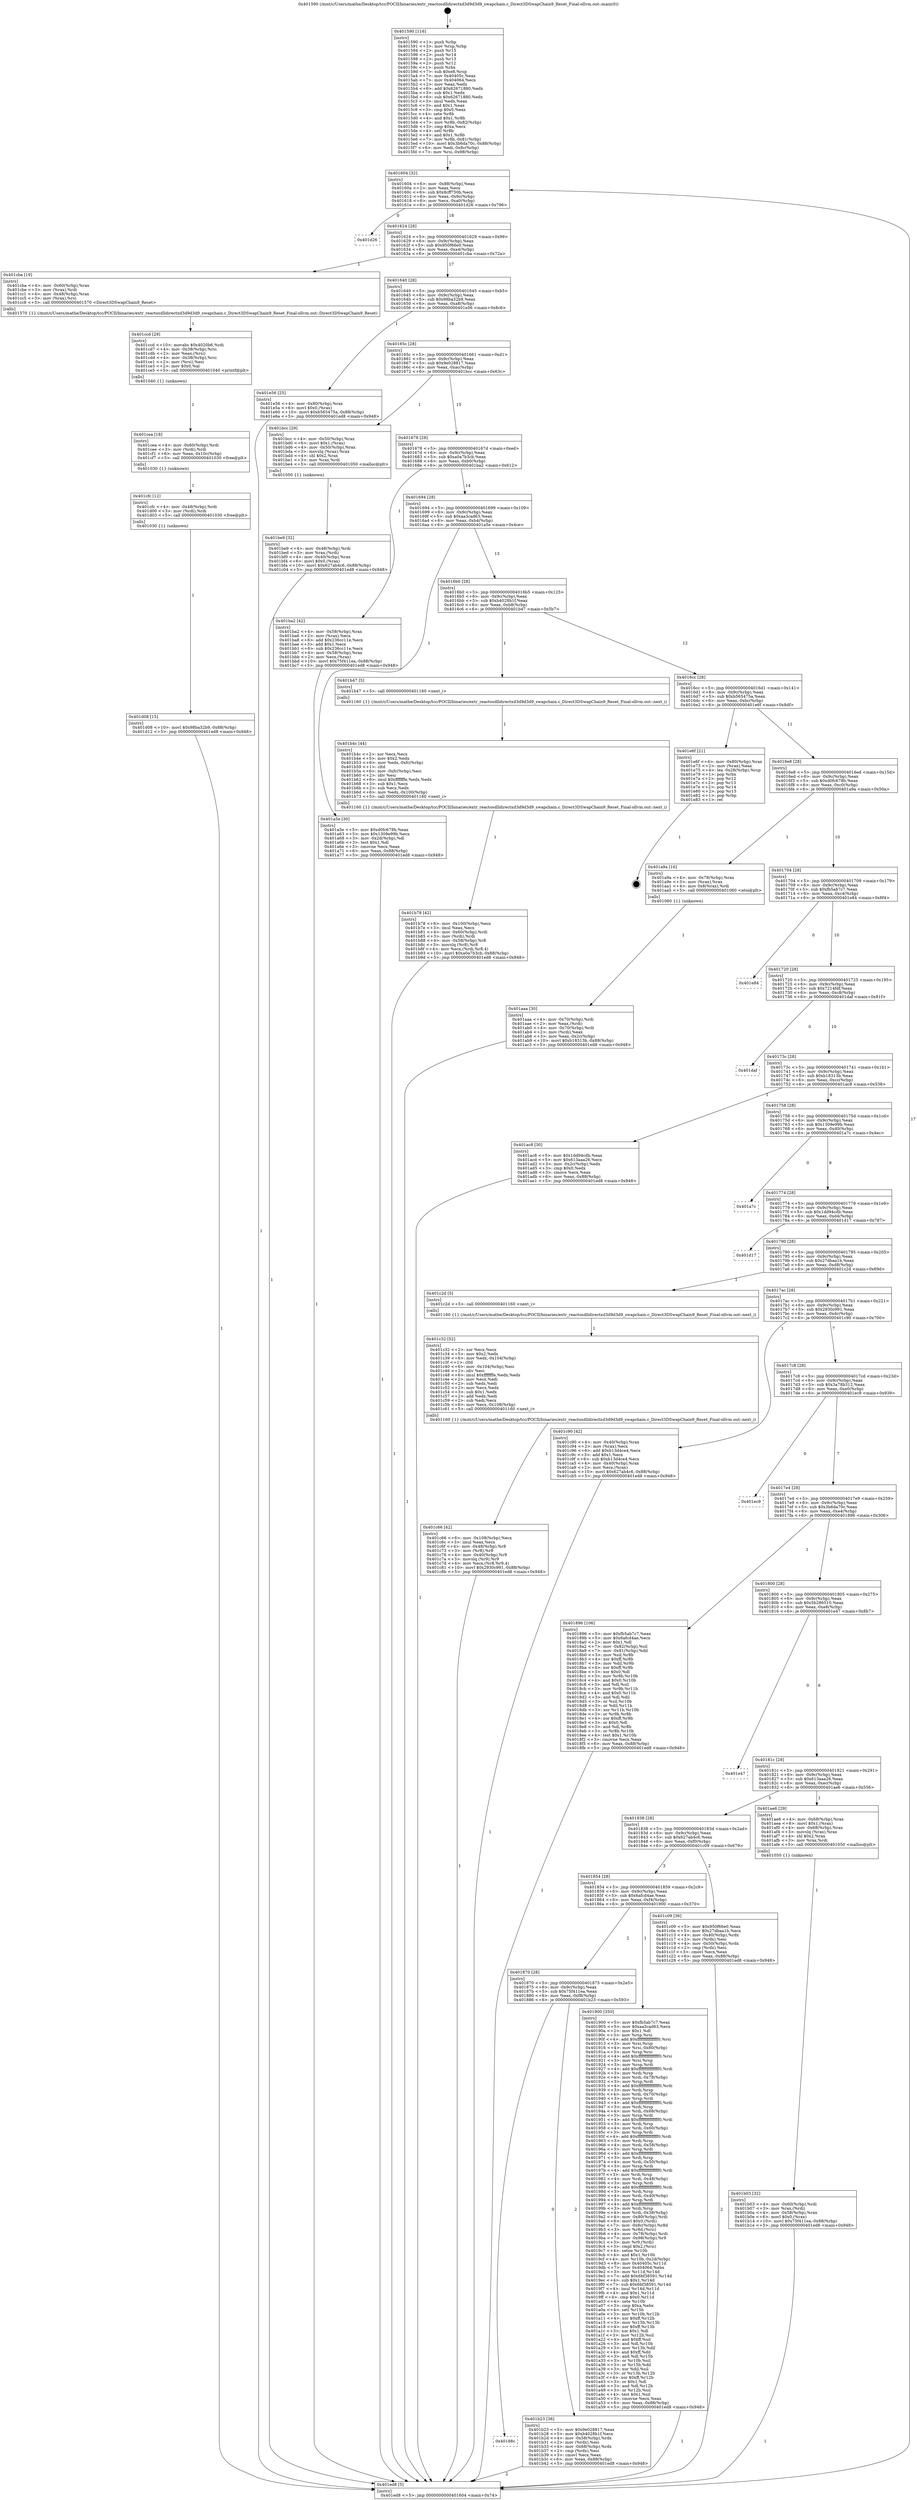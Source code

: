 digraph "0x401590" {
  label = "0x401590 (/mnt/c/Users/mathe/Desktop/tcc/POCII/binaries/extr_reactosdlldirectxd3d9d3d9_swapchain.c_Direct3DSwapChain9_Reset_Final-ollvm.out::main(0))"
  labelloc = "t"
  node[shape=record]

  Entry [label="",width=0.3,height=0.3,shape=circle,fillcolor=black,style=filled]
  "0x401604" [label="{
     0x401604 [32]\l
     | [instrs]\l
     &nbsp;&nbsp;0x401604 \<+6\>: mov -0x88(%rbp),%eax\l
     &nbsp;&nbsp;0x40160a \<+2\>: mov %eax,%ecx\l
     &nbsp;&nbsp;0x40160c \<+6\>: sub $0x8cff750b,%ecx\l
     &nbsp;&nbsp;0x401612 \<+6\>: mov %eax,-0x9c(%rbp)\l
     &nbsp;&nbsp;0x401618 \<+6\>: mov %ecx,-0xa0(%rbp)\l
     &nbsp;&nbsp;0x40161e \<+6\>: je 0000000000401d26 \<main+0x796\>\l
  }"]
  "0x401d26" [label="{
     0x401d26\l
  }", style=dashed]
  "0x401624" [label="{
     0x401624 [28]\l
     | [instrs]\l
     &nbsp;&nbsp;0x401624 \<+5\>: jmp 0000000000401629 \<main+0x99\>\l
     &nbsp;&nbsp;0x401629 \<+6\>: mov -0x9c(%rbp),%eax\l
     &nbsp;&nbsp;0x40162f \<+5\>: sub $0x950f66e0,%eax\l
     &nbsp;&nbsp;0x401634 \<+6\>: mov %eax,-0xa4(%rbp)\l
     &nbsp;&nbsp;0x40163a \<+6\>: je 0000000000401cba \<main+0x72a\>\l
  }"]
  Exit [label="",width=0.3,height=0.3,shape=circle,fillcolor=black,style=filled,peripheries=2]
  "0x401cba" [label="{
     0x401cba [19]\l
     | [instrs]\l
     &nbsp;&nbsp;0x401cba \<+4\>: mov -0x60(%rbp),%rax\l
     &nbsp;&nbsp;0x401cbe \<+3\>: mov (%rax),%rdi\l
     &nbsp;&nbsp;0x401cc1 \<+4\>: mov -0x48(%rbp),%rax\l
     &nbsp;&nbsp;0x401cc5 \<+3\>: mov (%rax),%rsi\l
     &nbsp;&nbsp;0x401cc8 \<+5\>: call 0000000000401570 \<Direct3DSwapChain9_Reset\>\l
     | [calls]\l
     &nbsp;&nbsp;0x401570 \{1\} (/mnt/c/Users/mathe/Desktop/tcc/POCII/binaries/extr_reactosdlldirectxd3d9d3d9_swapchain.c_Direct3DSwapChain9_Reset_Final-ollvm.out::Direct3DSwapChain9_Reset)\l
  }"]
  "0x401640" [label="{
     0x401640 [28]\l
     | [instrs]\l
     &nbsp;&nbsp;0x401640 \<+5\>: jmp 0000000000401645 \<main+0xb5\>\l
     &nbsp;&nbsp;0x401645 \<+6\>: mov -0x9c(%rbp),%eax\l
     &nbsp;&nbsp;0x40164b \<+5\>: sub $0x98ba32b9,%eax\l
     &nbsp;&nbsp;0x401650 \<+6\>: mov %eax,-0xa8(%rbp)\l
     &nbsp;&nbsp;0x401656 \<+6\>: je 0000000000401e56 \<main+0x8c6\>\l
  }"]
  "0x401d08" [label="{
     0x401d08 [15]\l
     | [instrs]\l
     &nbsp;&nbsp;0x401d08 \<+10\>: movl $0x98ba32b9,-0x88(%rbp)\l
     &nbsp;&nbsp;0x401d12 \<+5\>: jmp 0000000000401ed8 \<main+0x948\>\l
  }"]
  "0x401e56" [label="{
     0x401e56 [25]\l
     | [instrs]\l
     &nbsp;&nbsp;0x401e56 \<+4\>: mov -0x80(%rbp),%rax\l
     &nbsp;&nbsp;0x401e5a \<+6\>: movl $0x0,(%rax)\l
     &nbsp;&nbsp;0x401e60 \<+10\>: movl $0xb565475a,-0x88(%rbp)\l
     &nbsp;&nbsp;0x401e6a \<+5\>: jmp 0000000000401ed8 \<main+0x948\>\l
  }"]
  "0x40165c" [label="{
     0x40165c [28]\l
     | [instrs]\l
     &nbsp;&nbsp;0x40165c \<+5\>: jmp 0000000000401661 \<main+0xd1\>\l
     &nbsp;&nbsp;0x401661 \<+6\>: mov -0x9c(%rbp),%eax\l
     &nbsp;&nbsp;0x401667 \<+5\>: sub $0x9e028817,%eax\l
     &nbsp;&nbsp;0x40166c \<+6\>: mov %eax,-0xac(%rbp)\l
     &nbsp;&nbsp;0x401672 \<+6\>: je 0000000000401bcc \<main+0x63c\>\l
  }"]
  "0x401cfc" [label="{
     0x401cfc [12]\l
     | [instrs]\l
     &nbsp;&nbsp;0x401cfc \<+4\>: mov -0x48(%rbp),%rdi\l
     &nbsp;&nbsp;0x401d00 \<+3\>: mov (%rdi),%rdi\l
     &nbsp;&nbsp;0x401d03 \<+5\>: call 0000000000401030 \<free@plt\>\l
     | [calls]\l
     &nbsp;&nbsp;0x401030 \{1\} (unknown)\l
  }"]
  "0x401bcc" [label="{
     0x401bcc [29]\l
     | [instrs]\l
     &nbsp;&nbsp;0x401bcc \<+4\>: mov -0x50(%rbp),%rax\l
     &nbsp;&nbsp;0x401bd0 \<+6\>: movl $0x1,(%rax)\l
     &nbsp;&nbsp;0x401bd6 \<+4\>: mov -0x50(%rbp),%rax\l
     &nbsp;&nbsp;0x401bda \<+3\>: movslq (%rax),%rax\l
     &nbsp;&nbsp;0x401bdd \<+4\>: shl $0x2,%rax\l
     &nbsp;&nbsp;0x401be1 \<+3\>: mov %rax,%rdi\l
     &nbsp;&nbsp;0x401be4 \<+5\>: call 0000000000401050 \<malloc@plt\>\l
     | [calls]\l
     &nbsp;&nbsp;0x401050 \{1\} (unknown)\l
  }"]
  "0x401678" [label="{
     0x401678 [28]\l
     | [instrs]\l
     &nbsp;&nbsp;0x401678 \<+5\>: jmp 000000000040167d \<main+0xed\>\l
     &nbsp;&nbsp;0x40167d \<+6\>: mov -0x9c(%rbp),%eax\l
     &nbsp;&nbsp;0x401683 \<+5\>: sub $0xa0a7b3cb,%eax\l
     &nbsp;&nbsp;0x401688 \<+6\>: mov %eax,-0xb0(%rbp)\l
     &nbsp;&nbsp;0x40168e \<+6\>: je 0000000000401ba2 \<main+0x612\>\l
  }"]
  "0x401cea" [label="{
     0x401cea [18]\l
     | [instrs]\l
     &nbsp;&nbsp;0x401cea \<+4\>: mov -0x60(%rbp),%rdi\l
     &nbsp;&nbsp;0x401cee \<+3\>: mov (%rdi),%rdi\l
     &nbsp;&nbsp;0x401cf1 \<+6\>: mov %eax,-0x10c(%rbp)\l
     &nbsp;&nbsp;0x401cf7 \<+5\>: call 0000000000401030 \<free@plt\>\l
     | [calls]\l
     &nbsp;&nbsp;0x401030 \{1\} (unknown)\l
  }"]
  "0x401ba2" [label="{
     0x401ba2 [42]\l
     | [instrs]\l
     &nbsp;&nbsp;0x401ba2 \<+4\>: mov -0x58(%rbp),%rax\l
     &nbsp;&nbsp;0x401ba6 \<+2\>: mov (%rax),%ecx\l
     &nbsp;&nbsp;0x401ba8 \<+6\>: add $0x236cc11e,%ecx\l
     &nbsp;&nbsp;0x401bae \<+3\>: add $0x1,%ecx\l
     &nbsp;&nbsp;0x401bb1 \<+6\>: sub $0x236cc11e,%ecx\l
     &nbsp;&nbsp;0x401bb7 \<+4\>: mov -0x58(%rbp),%rax\l
     &nbsp;&nbsp;0x401bbb \<+2\>: mov %ecx,(%rax)\l
     &nbsp;&nbsp;0x401bbd \<+10\>: movl $0x75f411ea,-0x88(%rbp)\l
     &nbsp;&nbsp;0x401bc7 \<+5\>: jmp 0000000000401ed8 \<main+0x948\>\l
  }"]
  "0x401694" [label="{
     0x401694 [28]\l
     | [instrs]\l
     &nbsp;&nbsp;0x401694 \<+5\>: jmp 0000000000401699 \<main+0x109\>\l
     &nbsp;&nbsp;0x401699 \<+6\>: mov -0x9c(%rbp),%eax\l
     &nbsp;&nbsp;0x40169f \<+5\>: sub $0xaa3cad63,%eax\l
     &nbsp;&nbsp;0x4016a4 \<+6\>: mov %eax,-0xb4(%rbp)\l
     &nbsp;&nbsp;0x4016aa \<+6\>: je 0000000000401a5e \<main+0x4ce\>\l
  }"]
  "0x401ccd" [label="{
     0x401ccd [29]\l
     | [instrs]\l
     &nbsp;&nbsp;0x401ccd \<+10\>: movabs $0x4020b6,%rdi\l
     &nbsp;&nbsp;0x401cd7 \<+4\>: mov -0x38(%rbp),%rsi\l
     &nbsp;&nbsp;0x401cdb \<+2\>: mov %eax,(%rsi)\l
     &nbsp;&nbsp;0x401cdd \<+4\>: mov -0x38(%rbp),%rsi\l
     &nbsp;&nbsp;0x401ce1 \<+2\>: mov (%rsi),%esi\l
     &nbsp;&nbsp;0x401ce3 \<+2\>: mov $0x0,%al\l
     &nbsp;&nbsp;0x401ce5 \<+5\>: call 0000000000401040 \<printf@plt\>\l
     | [calls]\l
     &nbsp;&nbsp;0x401040 \{1\} (unknown)\l
  }"]
  "0x401a5e" [label="{
     0x401a5e [30]\l
     | [instrs]\l
     &nbsp;&nbsp;0x401a5e \<+5\>: mov $0xd0fc678b,%eax\l
     &nbsp;&nbsp;0x401a63 \<+5\>: mov $0x1309e99b,%ecx\l
     &nbsp;&nbsp;0x401a68 \<+3\>: mov -0x2d(%rbp),%dl\l
     &nbsp;&nbsp;0x401a6b \<+3\>: test $0x1,%dl\l
     &nbsp;&nbsp;0x401a6e \<+3\>: cmovne %ecx,%eax\l
     &nbsp;&nbsp;0x401a71 \<+6\>: mov %eax,-0x88(%rbp)\l
     &nbsp;&nbsp;0x401a77 \<+5\>: jmp 0000000000401ed8 \<main+0x948\>\l
  }"]
  "0x4016b0" [label="{
     0x4016b0 [28]\l
     | [instrs]\l
     &nbsp;&nbsp;0x4016b0 \<+5\>: jmp 00000000004016b5 \<main+0x125\>\l
     &nbsp;&nbsp;0x4016b5 \<+6\>: mov -0x9c(%rbp),%eax\l
     &nbsp;&nbsp;0x4016bb \<+5\>: sub $0xb4028b1f,%eax\l
     &nbsp;&nbsp;0x4016c0 \<+6\>: mov %eax,-0xb8(%rbp)\l
     &nbsp;&nbsp;0x4016c6 \<+6\>: je 0000000000401b47 \<main+0x5b7\>\l
  }"]
  "0x401c66" [label="{
     0x401c66 [42]\l
     | [instrs]\l
     &nbsp;&nbsp;0x401c66 \<+6\>: mov -0x108(%rbp),%ecx\l
     &nbsp;&nbsp;0x401c6c \<+3\>: imul %eax,%ecx\l
     &nbsp;&nbsp;0x401c6f \<+4\>: mov -0x48(%rbp),%r8\l
     &nbsp;&nbsp;0x401c73 \<+3\>: mov (%r8),%r8\l
     &nbsp;&nbsp;0x401c76 \<+4\>: mov -0x40(%rbp),%r9\l
     &nbsp;&nbsp;0x401c7a \<+3\>: movslq (%r9),%r9\l
     &nbsp;&nbsp;0x401c7d \<+4\>: mov %ecx,(%r8,%r9,4)\l
     &nbsp;&nbsp;0x401c81 \<+10\>: movl $0x2930c991,-0x88(%rbp)\l
     &nbsp;&nbsp;0x401c8b \<+5\>: jmp 0000000000401ed8 \<main+0x948\>\l
  }"]
  "0x401b47" [label="{
     0x401b47 [5]\l
     | [instrs]\l
     &nbsp;&nbsp;0x401b47 \<+5\>: call 0000000000401160 \<next_i\>\l
     | [calls]\l
     &nbsp;&nbsp;0x401160 \{1\} (/mnt/c/Users/mathe/Desktop/tcc/POCII/binaries/extr_reactosdlldirectxd3d9d3d9_swapchain.c_Direct3DSwapChain9_Reset_Final-ollvm.out::next_i)\l
  }"]
  "0x4016cc" [label="{
     0x4016cc [28]\l
     | [instrs]\l
     &nbsp;&nbsp;0x4016cc \<+5\>: jmp 00000000004016d1 \<main+0x141\>\l
     &nbsp;&nbsp;0x4016d1 \<+6\>: mov -0x9c(%rbp),%eax\l
     &nbsp;&nbsp;0x4016d7 \<+5\>: sub $0xb565475a,%eax\l
     &nbsp;&nbsp;0x4016dc \<+6\>: mov %eax,-0xbc(%rbp)\l
     &nbsp;&nbsp;0x4016e2 \<+6\>: je 0000000000401e6f \<main+0x8df\>\l
  }"]
  "0x401c32" [label="{
     0x401c32 [52]\l
     | [instrs]\l
     &nbsp;&nbsp;0x401c32 \<+2\>: xor %ecx,%ecx\l
     &nbsp;&nbsp;0x401c34 \<+5\>: mov $0x2,%edx\l
     &nbsp;&nbsp;0x401c39 \<+6\>: mov %edx,-0x104(%rbp)\l
     &nbsp;&nbsp;0x401c3f \<+1\>: cltd\l
     &nbsp;&nbsp;0x401c40 \<+6\>: mov -0x104(%rbp),%esi\l
     &nbsp;&nbsp;0x401c46 \<+2\>: idiv %esi\l
     &nbsp;&nbsp;0x401c48 \<+6\>: imul $0xfffffffe,%edx,%edx\l
     &nbsp;&nbsp;0x401c4e \<+2\>: mov %ecx,%edi\l
     &nbsp;&nbsp;0x401c50 \<+2\>: sub %edx,%edi\l
     &nbsp;&nbsp;0x401c52 \<+2\>: mov %ecx,%edx\l
     &nbsp;&nbsp;0x401c54 \<+3\>: sub $0x1,%edx\l
     &nbsp;&nbsp;0x401c57 \<+2\>: add %edx,%edi\l
     &nbsp;&nbsp;0x401c59 \<+2\>: sub %edi,%ecx\l
     &nbsp;&nbsp;0x401c5b \<+6\>: mov %ecx,-0x108(%rbp)\l
     &nbsp;&nbsp;0x401c61 \<+5\>: call 0000000000401160 \<next_i\>\l
     | [calls]\l
     &nbsp;&nbsp;0x401160 \{1\} (/mnt/c/Users/mathe/Desktop/tcc/POCII/binaries/extr_reactosdlldirectxd3d9d3d9_swapchain.c_Direct3DSwapChain9_Reset_Final-ollvm.out::next_i)\l
  }"]
  "0x401e6f" [label="{
     0x401e6f [21]\l
     | [instrs]\l
     &nbsp;&nbsp;0x401e6f \<+4\>: mov -0x80(%rbp),%rax\l
     &nbsp;&nbsp;0x401e73 \<+2\>: mov (%rax),%eax\l
     &nbsp;&nbsp;0x401e75 \<+4\>: lea -0x28(%rbp),%rsp\l
     &nbsp;&nbsp;0x401e79 \<+1\>: pop %rbx\l
     &nbsp;&nbsp;0x401e7a \<+2\>: pop %r12\l
     &nbsp;&nbsp;0x401e7c \<+2\>: pop %r13\l
     &nbsp;&nbsp;0x401e7e \<+2\>: pop %r14\l
     &nbsp;&nbsp;0x401e80 \<+2\>: pop %r15\l
     &nbsp;&nbsp;0x401e82 \<+1\>: pop %rbp\l
     &nbsp;&nbsp;0x401e83 \<+1\>: ret\l
  }"]
  "0x4016e8" [label="{
     0x4016e8 [28]\l
     | [instrs]\l
     &nbsp;&nbsp;0x4016e8 \<+5\>: jmp 00000000004016ed \<main+0x15d\>\l
     &nbsp;&nbsp;0x4016ed \<+6\>: mov -0x9c(%rbp),%eax\l
     &nbsp;&nbsp;0x4016f3 \<+5\>: sub $0xd0fc678b,%eax\l
     &nbsp;&nbsp;0x4016f8 \<+6\>: mov %eax,-0xc0(%rbp)\l
     &nbsp;&nbsp;0x4016fe \<+6\>: je 0000000000401a9a \<main+0x50a\>\l
  }"]
  "0x401be9" [label="{
     0x401be9 [32]\l
     | [instrs]\l
     &nbsp;&nbsp;0x401be9 \<+4\>: mov -0x48(%rbp),%rdi\l
     &nbsp;&nbsp;0x401bed \<+3\>: mov %rax,(%rdi)\l
     &nbsp;&nbsp;0x401bf0 \<+4\>: mov -0x40(%rbp),%rax\l
     &nbsp;&nbsp;0x401bf4 \<+6\>: movl $0x0,(%rax)\l
     &nbsp;&nbsp;0x401bfa \<+10\>: movl $0x627ab4c6,-0x88(%rbp)\l
     &nbsp;&nbsp;0x401c04 \<+5\>: jmp 0000000000401ed8 \<main+0x948\>\l
  }"]
  "0x401a9a" [label="{
     0x401a9a [16]\l
     | [instrs]\l
     &nbsp;&nbsp;0x401a9a \<+4\>: mov -0x78(%rbp),%rax\l
     &nbsp;&nbsp;0x401a9e \<+3\>: mov (%rax),%rax\l
     &nbsp;&nbsp;0x401aa1 \<+4\>: mov 0x8(%rax),%rdi\l
     &nbsp;&nbsp;0x401aa5 \<+5\>: call 0000000000401060 \<atoi@plt\>\l
     | [calls]\l
     &nbsp;&nbsp;0x401060 \{1\} (unknown)\l
  }"]
  "0x401704" [label="{
     0x401704 [28]\l
     | [instrs]\l
     &nbsp;&nbsp;0x401704 \<+5\>: jmp 0000000000401709 \<main+0x179\>\l
     &nbsp;&nbsp;0x401709 \<+6\>: mov -0x9c(%rbp),%eax\l
     &nbsp;&nbsp;0x40170f \<+5\>: sub $0xfb5ab7c7,%eax\l
     &nbsp;&nbsp;0x401714 \<+6\>: mov %eax,-0xc4(%rbp)\l
     &nbsp;&nbsp;0x40171a \<+6\>: je 0000000000401e84 \<main+0x8f4\>\l
  }"]
  "0x401b78" [label="{
     0x401b78 [42]\l
     | [instrs]\l
     &nbsp;&nbsp;0x401b78 \<+6\>: mov -0x100(%rbp),%ecx\l
     &nbsp;&nbsp;0x401b7e \<+3\>: imul %eax,%ecx\l
     &nbsp;&nbsp;0x401b81 \<+4\>: mov -0x60(%rbp),%rdi\l
     &nbsp;&nbsp;0x401b85 \<+3\>: mov (%rdi),%rdi\l
     &nbsp;&nbsp;0x401b88 \<+4\>: mov -0x58(%rbp),%r8\l
     &nbsp;&nbsp;0x401b8c \<+3\>: movslq (%r8),%r8\l
     &nbsp;&nbsp;0x401b8f \<+4\>: mov %ecx,(%rdi,%r8,4)\l
     &nbsp;&nbsp;0x401b93 \<+10\>: movl $0xa0a7b3cb,-0x88(%rbp)\l
     &nbsp;&nbsp;0x401b9d \<+5\>: jmp 0000000000401ed8 \<main+0x948\>\l
  }"]
  "0x401e84" [label="{
     0x401e84\l
  }", style=dashed]
  "0x401720" [label="{
     0x401720 [28]\l
     | [instrs]\l
     &nbsp;&nbsp;0x401720 \<+5\>: jmp 0000000000401725 \<main+0x195\>\l
     &nbsp;&nbsp;0x401725 \<+6\>: mov -0x9c(%rbp),%eax\l
     &nbsp;&nbsp;0x40172b \<+5\>: sub $0x7214fdf,%eax\l
     &nbsp;&nbsp;0x401730 \<+6\>: mov %eax,-0xc8(%rbp)\l
     &nbsp;&nbsp;0x401736 \<+6\>: je 0000000000401daf \<main+0x81f\>\l
  }"]
  "0x401b4c" [label="{
     0x401b4c [44]\l
     | [instrs]\l
     &nbsp;&nbsp;0x401b4c \<+2\>: xor %ecx,%ecx\l
     &nbsp;&nbsp;0x401b4e \<+5\>: mov $0x2,%edx\l
     &nbsp;&nbsp;0x401b53 \<+6\>: mov %edx,-0xfc(%rbp)\l
     &nbsp;&nbsp;0x401b59 \<+1\>: cltd\l
     &nbsp;&nbsp;0x401b5a \<+6\>: mov -0xfc(%rbp),%esi\l
     &nbsp;&nbsp;0x401b60 \<+2\>: idiv %esi\l
     &nbsp;&nbsp;0x401b62 \<+6\>: imul $0xfffffffe,%edx,%edx\l
     &nbsp;&nbsp;0x401b68 \<+3\>: sub $0x1,%ecx\l
     &nbsp;&nbsp;0x401b6b \<+2\>: sub %ecx,%edx\l
     &nbsp;&nbsp;0x401b6d \<+6\>: mov %edx,-0x100(%rbp)\l
     &nbsp;&nbsp;0x401b73 \<+5\>: call 0000000000401160 \<next_i\>\l
     | [calls]\l
     &nbsp;&nbsp;0x401160 \{1\} (/mnt/c/Users/mathe/Desktop/tcc/POCII/binaries/extr_reactosdlldirectxd3d9d3d9_swapchain.c_Direct3DSwapChain9_Reset_Final-ollvm.out::next_i)\l
  }"]
  "0x401daf" [label="{
     0x401daf\l
  }", style=dashed]
  "0x40173c" [label="{
     0x40173c [28]\l
     | [instrs]\l
     &nbsp;&nbsp;0x40173c \<+5\>: jmp 0000000000401741 \<main+0x1b1\>\l
     &nbsp;&nbsp;0x401741 \<+6\>: mov -0x9c(%rbp),%eax\l
     &nbsp;&nbsp;0x401747 \<+5\>: sub $0xb18313b,%eax\l
     &nbsp;&nbsp;0x40174c \<+6\>: mov %eax,-0xcc(%rbp)\l
     &nbsp;&nbsp;0x401752 \<+6\>: je 0000000000401ac8 \<main+0x538\>\l
  }"]
  "0x40188c" [label="{
     0x40188c\l
  }", style=dashed]
  "0x401ac8" [label="{
     0x401ac8 [30]\l
     | [instrs]\l
     &nbsp;&nbsp;0x401ac8 \<+5\>: mov $0x1dd94cdb,%eax\l
     &nbsp;&nbsp;0x401acd \<+5\>: mov $0x613aaa26,%ecx\l
     &nbsp;&nbsp;0x401ad2 \<+3\>: mov -0x2c(%rbp),%edx\l
     &nbsp;&nbsp;0x401ad5 \<+3\>: cmp $0x0,%edx\l
     &nbsp;&nbsp;0x401ad8 \<+3\>: cmove %ecx,%eax\l
     &nbsp;&nbsp;0x401adb \<+6\>: mov %eax,-0x88(%rbp)\l
     &nbsp;&nbsp;0x401ae1 \<+5\>: jmp 0000000000401ed8 \<main+0x948\>\l
  }"]
  "0x401758" [label="{
     0x401758 [28]\l
     | [instrs]\l
     &nbsp;&nbsp;0x401758 \<+5\>: jmp 000000000040175d \<main+0x1cd\>\l
     &nbsp;&nbsp;0x40175d \<+6\>: mov -0x9c(%rbp),%eax\l
     &nbsp;&nbsp;0x401763 \<+5\>: sub $0x1309e99b,%eax\l
     &nbsp;&nbsp;0x401768 \<+6\>: mov %eax,-0xd0(%rbp)\l
     &nbsp;&nbsp;0x40176e \<+6\>: je 0000000000401a7c \<main+0x4ec\>\l
  }"]
  "0x401b23" [label="{
     0x401b23 [36]\l
     | [instrs]\l
     &nbsp;&nbsp;0x401b23 \<+5\>: mov $0x9e028817,%eax\l
     &nbsp;&nbsp;0x401b28 \<+5\>: mov $0xb4028b1f,%ecx\l
     &nbsp;&nbsp;0x401b2d \<+4\>: mov -0x58(%rbp),%rdx\l
     &nbsp;&nbsp;0x401b31 \<+2\>: mov (%rdx),%esi\l
     &nbsp;&nbsp;0x401b33 \<+4\>: mov -0x68(%rbp),%rdx\l
     &nbsp;&nbsp;0x401b37 \<+2\>: cmp (%rdx),%esi\l
     &nbsp;&nbsp;0x401b39 \<+3\>: cmovl %ecx,%eax\l
     &nbsp;&nbsp;0x401b3c \<+6\>: mov %eax,-0x88(%rbp)\l
     &nbsp;&nbsp;0x401b42 \<+5\>: jmp 0000000000401ed8 \<main+0x948\>\l
  }"]
  "0x401a7c" [label="{
     0x401a7c\l
  }", style=dashed]
  "0x401774" [label="{
     0x401774 [28]\l
     | [instrs]\l
     &nbsp;&nbsp;0x401774 \<+5\>: jmp 0000000000401779 \<main+0x1e9\>\l
     &nbsp;&nbsp;0x401779 \<+6\>: mov -0x9c(%rbp),%eax\l
     &nbsp;&nbsp;0x40177f \<+5\>: sub $0x1dd94cdb,%eax\l
     &nbsp;&nbsp;0x401784 \<+6\>: mov %eax,-0xd4(%rbp)\l
     &nbsp;&nbsp;0x40178a \<+6\>: je 0000000000401d17 \<main+0x787\>\l
  }"]
  "0x401b03" [label="{
     0x401b03 [32]\l
     | [instrs]\l
     &nbsp;&nbsp;0x401b03 \<+4\>: mov -0x60(%rbp),%rdi\l
     &nbsp;&nbsp;0x401b07 \<+3\>: mov %rax,(%rdi)\l
     &nbsp;&nbsp;0x401b0a \<+4\>: mov -0x58(%rbp),%rax\l
     &nbsp;&nbsp;0x401b0e \<+6\>: movl $0x0,(%rax)\l
     &nbsp;&nbsp;0x401b14 \<+10\>: movl $0x75f411ea,-0x88(%rbp)\l
     &nbsp;&nbsp;0x401b1e \<+5\>: jmp 0000000000401ed8 \<main+0x948\>\l
  }"]
  "0x401d17" [label="{
     0x401d17\l
  }", style=dashed]
  "0x401790" [label="{
     0x401790 [28]\l
     | [instrs]\l
     &nbsp;&nbsp;0x401790 \<+5\>: jmp 0000000000401795 \<main+0x205\>\l
     &nbsp;&nbsp;0x401795 \<+6\>: mov -0x9c(%rbp),%eax\l
     &nbsp;&nbsp;0x40179b \<+5\>: sub $0x27dbaa1b,%eax\l
     &nbsp;&nbsp;0x4017a0 \<+6\>: mov %eax,-0xd8(%rbp)\l
     &nbsp;&nbsp;0x4017a6 \<+6\>: je 0000000000401c2d \<main+0x69d\>\l
  }"]
  "0x401aaa" [label="{
     0x401aaa [30]\l
     | [instrs]\l
     &nbsp;&nbsp;0x401aaa \<+4\>: mov -0x70(%rbp),%rdi\l
     &nbsp;&nbsp;0x401aae \<+2\>: mov %eax,(%rdi)\l
     &nbsp;&nbsp;0x401ab0 \<+4\>: mov -0x70(%rbp),%rdi\l
     &nbsp;&nbsp;0x401ab4 \<+2\>: mov (%rdi),%eax\l
     &nbsp;&nbsp;0x401ab6 \<+3\>: mov %eax,-0x2c(%rbp)\l
     &nbsp;&nbsp;0x401ab9 \<+10\>: movl $0xb18313b,-0x88(%rbp)\l
     &nbsp;&nbsp;0x401ac3 \<+5\>: jmp 0000000000401ed8 \<main+0x948\>\l
  }"]
  "0x401c2d" [label="{
     0x401c2d [5]\l
     | [instrs]\l
     &nbsp;&nbsp;0x401c2d \<+5\>: call 0000000000401160 \<next_i\>\l
     | [calls]\l
     &nbsp;&nbsp;0x401160 \{1\} (/mnt/c/Users/mathe/Desktop/tcc/POCII/binaries/extr_reactosdlldirectxd3d9d3d9_swapchain.c_Direct3DSwapChain9_Reset_Final-ollvm.out::next_i)\l
  }"]
  "0x4017ac" [label="{
     0x4017ac [28]\l
     | [instrs]\l
     &nbsp;&nbsp;0x4017ac \<+5\>: jmp 00000000004017b1 \<main+0x221\>\l
     &nbsp;&nbsp;0x4017b1 \<+6\>: mov -0x9c(%rbp),%eax\l
     &nbsp;&nbsp;0x4017b7 \<+5\>: sub $0x2930c991,%eax\l
     &nbsp;&nbsp;0x4017bc \<+6\>: mov %eax,-0xdc(%rbp)\l
     &nbsp;&nbsp;0x4017c2 \<+6\>: je 0000000000401c90 \<main+0x700\>\l
  }"]
  "0x401870" [label="{
     0x401870 [28]\l
     | [instrs]\l
     &nbsp;&nbsp;0x401870 \<+5\>: jmp 0000000000401875 \<main+0x2e5\>\l
     &nbsp;&nbsp;0x401875 \<+6\>: mov -0x9c(%rbp),%eax\l
     &nbsp;&nbsp;0x40187b \<+5\>: sub $0x75f411ea,%eax\l
     &nbsp;&nbsp;0x401880 \<+6\>: mov %eax,-0xf8(%rbp)\l
     &nbsp;&nbsp;0x401886 \<+6\>: je 0000000000401b23 \<main+0x593\>\l
  }"]
  "0x401c90" [label="{
     0x401c90 [42]\l
     | [instrs]\l
     &nbsp;&nbsp;0x401c90 \<+4\>: mov -0x40(%rbp),%rax\l
     &nbsp;&nbsp;0x401c94 \<+2\>: mov (%rax),%ecx\l
     &nbsp;&nbsp;0x401c96 \<+6\>: add $0xb13d4ce4,%ecx\l
     &nbsp;&nbsp;0x401c9c \<+3\>: add $0x1,%ecx\l
     &nbsp;&nbsp;0x401c9f \<+6\>: sub $0xb13d4ce4,%ecx\l
     &nbsp;&nbsp;0x401ca5 \<+4\>: mov -0x40(%rbp),%rax\l
     &nbsp;&nbsp;0x401ca9 \<+2\>: mov %ecx,(%rax)\l
     &nbsp;&nbsp;0x401cab \<+10\>: movl $0x627ab4c6,-0x88(%rbp)\l
     &nbsp;&nbsp;0x401cb5 \<+5\>: jmp 0000000000401ed8 \<main+0x948\>\l
  }"]
  "0x4017c8" [label="{
     0x4017c8 [28]\l
     | [instrs]\l
     &nbsp;&nbsp;0x4017c8 \<+5\>: jmp 00000000004017cd \<main+0x23d\>\l
     &nbsp;&nbsp;0x4017cd \<+6\>: mov -0x9c(%rbp),%eax\l
     &nbsp;&nbsp;0x4017d3 \<+5\>: sub $0x3a78b312,%eax\l
     &nbsp;&nbsp;0x4017d8 \<+6\>: mov %eax,-0xe0(%rbp)\l
     &nbsp;&nbsp;0x4017de \<+6\>: je 0000000000401ec9 \<main+0x939\>\l
  }"]
  "0x401900" [label="{
     0x401900 [350]\l
     | [instrs]\l
     &nbsp;&nbsp;0x401900 \<+5\>: mov $0xfb5ab7c7,%eax\l
     &nbsp;&nbsp;0x401905 \<+5\>: mov $0xaa3cad63,%ecx\l
     &nbsp;&nbsp;0x40190a \<+2\>: mov $0x1,%dl\l
     &nbsp;&nbsp;0x40190c \<+3\>: mov %rsp,%rsi\l
     &nbsp;&nbsp;0x40190f \<+4\>: add $0xfffffffffffffff0,%rsi\l
     &nbsp;&nbsp;0x401913 \<+3\>: mov %rsi,%rsp\l
     &nbsp;&nbsp;0x401916 \<+4\>: mov %rsi,-0x80(%rbp)\l
     &nbsp;&nbsp;0x40191a \<+3\>: mov %rsp,%rsi\l
     &nbsp;&nbsp;0x40191d \<+4\>: add $0xfffffffffffffff0,%rsi\l
     &nbsp;&nbsp;0x401921 \<+3\>: mov %rsi,%rsp\l
     &nbsp;&nbsp;0x401924 \<+3\>: mov %rsp,%rdi\l
     &nbsp;&nbsp;0x401927 \<+4\>: add $0xfffffffffffffff0,%rdi\l
     &nbsp;&nbsp;0x40192b \<+3\>: mov %rdi,%rsp\l
     &nbsp;&nbsp;0x40192e \<+4\>: mov %rdi,-0x78(%rbp)\l
     &nbsp;&nbsp;0x401932 \<+3\>: mov %rsp,%rdi\l
     &nbsp;&nbsp;0x401935 \<+4\>: add $0xfffffffffffffff0,%rdi\l
     &nbsp;&nbsp;0x401939 \<+3\>: mov %rdi,%rsp\l
     &nbsp;&nbsp;0x40193c \<+4\>: mov %rdi,-0x70(%rbp)\l
     &nbsp;&nbsp;0x401940 \<+3\>: mov %rsp,%rdi\l
     &nbsp;&nbsp;0x401943 \<+4\>: add $0xfffffffffffffff0,%rdi\l
     &nbsp;&nbsp;0x401947 \<+3\>: mov %rdi,%rsp\l
     &nbsp;&nbsp;0x40194a \<+4\>: mov %rdi,-0x68(%rbp)\l
     &nbsp;&nbsp;0x40194e \<+3\>: mov %rsp,%rdi\l
     &nbsp;&nbsp;0x401951 \<+4\>: add $0xfffffffffffffff0,%rdi\l
     &nbsp;&nbsp;0x401955 \<+3\>: mov %rdi,%rsp\l
     &nbsp;&nbsp;0x401958 \<+4\>: mov %rdi,-0x60(%rbp)\l
     &nbsp;&nbsp;0x40195c \<+3\>: mov %rsp,%rdi\l
     &nbsp;&nbsp;0x40195f \<+4\>: add $0xfffffffffffffff0,%rdi\l
     &nbsp;&nbsp;0x401963 \<+3\>: mov %rdi,%rsp\l
     &nbsp;&nbsp;0x401966 \<+4\>: mov %rdi,-0x58(%rbp)\l
     &nbsp;&nbsp;0x40196a \<+3\>: mov %rsp,%rdi\l
     &nbsp;&nbsp;0x40196d \<+4\>: add $0xfffffffffffffff0,%rdi\l
     &nbsp;&nbsp;0x401971 \<+3\>: mov %rdi,%rsp\l
     &nbsp;&nbsp;0x401974 \<+4\>: mov %rdi,-0x50(%rbp)\l
     &nbsp;&nbsp;0x401978 \<+3\>: mov %rsp,%rdi\l
     &nbsp;&nbsp;0x40197b \<+4\>: add $0xfffffffffffffff0,%rdi\l
     &nbsp;&nbsp;0x40197f \<+3\>: mov %rdi,%rsp\l
     &nbsp;&nbsp;0x401982 \<+4\>: mov %rdi,-0x48(%rbp)\l
     &nbsp;&nbsp;0x401986 \<+3\>: mov %rsp,%rdi\l
     &nbsp;&nbsp;0x401989 \<+4\>: add $0xfffffffffffffff0,%rdi\l
     &nbsp;&nbsp;0x40198d \<+3\>: mov %rdi,%rsp\l
     &nbsp;&nbsp;0x401990 \<+4\>: mov %rdi,-0x40(%rbp)\l
     &nbsp;&nbsp;0x401994 \<+3\>: mov %rsp,%rdi\l
     &nbsp;&nbsp;0x401997 \<+4\>: add $0xfffffffffffffff0,%rdi\l
     &nbsp;&nbsp;0x40199b \<+3\>: mov %rdi,%rsp\l
     &nbsp;&nbsp;0x40199e \<+4\>: mov %rdi,-0x38(%rbp)\l
     &nbsp;&nbsp;0x4019a2 \<+4\>: mov -0x80(%rbp),%rdi\l
     &nbsp;&nbsp;0x4019a6 \<+6\>: movl $0x0,(%rdi)\l
     &nbsp;&nbsp;0x4019ac \<+7\>: mov -0x8c(%rbp),%r8d\l
     &nbsp;&nbsp;0x4019b3 \<+3\>: mov %r8d,(%rsi)\l
     &nbsp;&nbsp;0x4019b6 \<+4\>: mov -0x78(%rbp),%rdi\l
     &nbsp;&nbsp;0x4019ba \<+7\>: mov -0x98(%rbp),%r9\l
     &nbsp;&nbsp;0x4019c1 \<+3\>: mov %r9,(%rdi)\l
     &nbsp;&nbsp;0x4019c4 \<+3\>: cmpl $0x2,(%rsi)\l
     &nbsp;&nbsp;0x4019c7 \<+4\>: setne %r10b\l
     &nbsp;&nbsp;0x4019cb \<+4\>: and $0x1,%r10b\l
     &nbsp;&nbsp;0x4019cf \<+4\>: mov %r10b,-0x2d(%rbp)\l
     &nbsp;&nbsp;0x4019d3 \<+8\>: mov 0x40405c,%r11d\l
     &nbsp;&nbsp;0x4019db \<+7\>: mov 0x404064,%ebx\l
     &nbsp;&nbsp;0x4019e2 \<+3\>: mov %r11d,%r14d\l
     &nbsp;&nbsp;0x4019e5 \<+7\>: add $0x6bf38591,%r14d\l
     &nbsp;&nbsp;0x4019ec \<+4\>: sub $0x1,%r14d\l
     &nbsp;&nbsp;0x4019f0 \<+7\>: sub $0x6bf38591,%r14d\l
     &nbsp;&nbsp;0x4019f7 \<+4\>: imul %r14d,%r11d\l
     &nbsp;&nbsp;0x4019fb \<+4\>: and $0x1,%r11d\l
     &nbsp;&nbsp;0x4019ff \<+4\>: cmp $0x0,%r11d\l
     &nbsp;&nbsp;0x401a03 \<+4\>: sete %r10b\l
     &nbsp;&nbsp;0x401a07 \<+3\>: cmp $0xa,%ebx\l
     &nbsp;&nbsp;0x401a0a \<+4\>: setl %r15b\l
     &nbsp;&nbsp;0x401a0e \<+3\>: mov %r10b,%r12b\l
     &nbsp;&nbsp;0x401a11 \<+4\>: xor $0xff,%r12b\l
     &nbsp;&nbsp;0x401a15 \<+3\>: mov %r15b,%r13b\l
     &nbsp;&nbsp;0x401a18 \<+4\>: xor $0xff,%r13b\l
     &nbsp;&nbsp;0x401a1c \<+3\>: xor $0x1,%dl\l
     &nbsp;&nbsp;0x401a1f \<+3\>: mov %r12b,%sil\l
     &nbsp;&nbsp;0x401a22 \<+4\>: and $0xff,%sil\l
     &nbsp;&nbsp;0x401a26 \<+3\>: and %dl,%r10b\l
     &nbsp;&nbsp;0x401a29 \<+3\>: mov %r13b,%dil\l
     &nbsp;&nbsp;0x401a2c \<+4\>: and $0xff,%dil\l
     &nbsp;&nbsp;0x401a30 \<+3\>: and %dl,%r15b\l
     &nbsp;&nbsp;0x401a33 \<+3\>: or %r10b,%sil\l
     &nbsp;&nbsp;0x401a36 \<+3\>: or %r15b,%dil\l
     &nbsp;&nbsp;0x401a39 \<+3\>: xor %dil,%sil\l
     &nbsp;&nbsp;0x401a3c \<+3\>: or %r13b,%r12b\l
     &nbsp;&nbsp;0x401a3f \<+4\>: xor $0xff,%r12b\l
     &nbsp;&nbsp;0x401a43 \<+3\>: or $0x1,%dl\l
     &nbsp;&nbsp;0x401a46 \<+3\>: and %dl,%r12b\l
     &nbsp;&nbsp;0x401a49 \<+3\>: or %r12b,%sil\l
     &nbsp;&nbsp;0x401a4c \<+4\>: test $0x1,%sil\l
     &nbsp;&nbsp;0x401a50 \<+3\>: cmovne %ecx,%eax\l
     &nbsp;&nbsp;0x401a53 \<+6\>: mov %eax,-0x88(%rbp)\l
     &nbsp;&nbsp;0x401a59 \<+5\>: jmp 0000000000401ed8 \<main+0x948\>\l
  }"]
  "0x401ec9" [label="{
     0x401ec9\l
  }", style=dashed]
  "0x4017e4" [label="{
     0x4017e4 [28]\l
     | [instrs]\l
     &nbsp;&nbsp;0x4017e4 \<+5\>: jmp 00000000004017e9 \<main+0x259\>\l
     &nbsp;&nbsp;0x4017e9 \<+6\>: mov -0x9c(%rbp),%eax\l
     &nbsp;&nbsp;0x4017ef \<+5\>: sub $0x3b6da70c,%eax\l
     &nbsp;&nbsp;0x4017f4 \<+6\>: mov %eax,-0xe4(%rbp)\l
     &nbsp;&nbsp;0x4017fa \<+6\>: je 0000000000401896 \<main+0x306\>\l
  }"]
  "0x401854" [label="{
     0x401854 [28]\l
     | [instrs]\l
     &nbsp;&nbsp;0x401854 \<+5\>: jmp 0000000000401859 \<main+0x2c9\>\l
     &nbsp;&nbsp;0x401859 \<+6\>: mov -0x9c(%rbp),%eax\l
     &nbsp;&nbsp;0x40185f \<+5\>: sub $0x6afcd4ae,%eax\l
     &nbsp;&nbsp;0x401864 \<+6\>: mov %eax,-0xf4(%rbp)\l
     &nbsp;&nbsp;0x40186a \<+6\>: je 0000000000401900 \<main+0x370\>\l
  }"]
  "0x401896" [label="{
     0x401896 [106]\l
     | [instrs]\l
     &nbsp;&nbsp;0x401896 \<+5\>: mov $0xfb5ab7c7,%eax\l
     &nbsp;&nbsp;0x40189b \<+5\>: mov $0x6afcd4ae,%ecx\l
     &nbsp;&nbsp;0x4018a0 \<+2\>: mov $0x1,%dl\l
     &nbsp;&nbsp;0x4018a2 \<+7\>: mov -0x82(%rbp),%sil\l
     &nbsp;&nbsp;0x4018a9 \<+7\>: mov -0x81(%rbp),%dil\l
     &nbsp;&nbsp;0x4018b0 \<+3\>: mov %sil,%r8b\l
     &nbsp;&nbsp;0x4018b3 \<+4\>: xor $0xff,%r8b\l
     &nbsp;&nbsp;0x4018b7 \<+3\>: mov %dil,%r9b\l
     &nbsp;&nbsp;0x4018ba \<+4\>: xor $0xff,%r9b\l
     &nbsp;&nbsp;0x4018be \<+3\>: xor $0x0,%dl\l
     &nbsp;&nbsp;0x4018c1 \<+3\>: mov %r8b,%r10b\l
     &nbsp;&nbsp;0x4018c4 \<+4\>: and $0x0,%r10b\l
     &nbsp;&nbsp;0x4018c8 \<+3\>: and %dl,%sil\l
     &nbsp;&nbsp;0x4018cb \<+3\>: mov %r9b,%r11b\l
     &nbsp;&nbsp;0x4018ce \<+4\>: and $0x0,%r11b\l
     &nbsp;&nbsp;0x4018d2 \<+3\>: and %dl,%dil\l
     &nbsp;&nbsp;0x4018d5 \<+3\>: or %sil,%r10b\l
     &nbsp;&nbsp;0x4018d8 \<+3\>: or %dil,%r11b\l
     &nbsp;&nbsp;0x4018db \<+3\>: xor %r11b,%r10b\l
     &nbsp;&nbsp;0x4018de \<+3\>: or %r9b,%r8b\l
     &nbsp;&nbsp;0x4018e1 \<+4\>: xor $0xff,%r8b\l
     &nbsp;&nbsp;0x4018e5 \<+3\>: or $0x0,%dl\l
     &nbsp;&nbsp;0x4018e8 \<+3\>: and %dl,%r8b\l
     &nbsp;&nbsp;0x4018eb \<+3\>: or %r8b,%r10b\l
     &nbsp;&nbsp;0x4018ee \<+4\>: test $0x1,%r10b\l
     &nbsp;&nbsp;0x4018f2 \<+3\>: cmovne %ecx,%eax\l
     &nbsp;&nbsp;0x4018f5 \<+6\>: mov %eax,-0x88(%rbp)\l
     &nbsp;&nbsp;0x4018fb \<+5\>: jmp 0000000000401ed8 \<main+0x948\>\l
  }"]
  "0x401800" [label="{
     0x401800 [28]\l
     | [instrs]\l
     &nbsp;&nbsp;0x401800 \<+5\>: jmp 0000000000401805 \<main+0x275\>\l
     &nbsp;&nbsp;0x401805 \<+6\>: mov -0x9c(%rbp),%eax\l
     &nbsp;&nbsp;0x40180b \<+5\>: sub $0x5b286510,%eax\l
     &nbsp;&nbsp;0x401810 \<+6\>: mov %eax,-0xe8(%rbp)\l
     &nbsp;&nbsp;0x401816 \<+6\>: je 0000000000401e47 \<main+0x8b7\>\l
  }"]
  "0x401ed8" [label="{
     0x401ed8 [5]\l
     | [instrs]\l
     &nbsp;&nbsp;0x401ed8 \<+5\>: jmp 0000000000401604 \<main+0x74\>\l
  }"]
  "0x401590" [label="{
     0x401590 [116]\l
     | [instrs]\l
     &nbsp;&nbsp;0x401590 \<+1\>: push %rbp\l
     &nbsp;&nbsp;0x401591 \<+3\>: mov %rsp,%rbp\l
     &nbsp;&nbsp;0x401594 \<+2\>: push %r15\l
     &nbsp;&nbsp;0x401596 \<+2\>: push %r14\l
     &nbsp;&nbsp;0x401598 \<+2\>: push %r13\l
     &nbsp;&nbsp;0x40159a \<+2\>: push %r12\l
     &nbsp;&nbsp;0x40159c \<+1\>: push %rbx\l
     &nbsp;&nbsp;0x40159d \<+7\>: sub $0xe8,%rsp\l
     &nbsp;&nbsp;0x4015a4 \<+7\>: mov 0x40405c,%eax\l
     &nbsp;&nbsp;0x4015ab \<+7\>: mov 0x404064,%ecx\l
     &nbsp;&nbsp;0x4015b2 \<+2\>: mov %eax,%edx\l
     &nbsp;&nbsp;0x4015b4 \<+6\>: add $0x62671880,%edx\l
     &nbsp;&nbsp;0x4015ba \<+3\>: sub $0x1,%edx\l
     &nbsp;&nbsp;0x4015bd \<+6\>: sub $0x62671880,%edx\l
     &nbsp;&nbsp;0x4015c3 \<+3\>: imul %edx,%eax\l
     &nbsp;&nbsp;0x4015c6 \<+3\>: and $0x1,%eax\l
     &nbsp;&nbsp;0x4015c9 \<+3\>: cmp $0x0,%eax\l
     &nbsp;&nbsp;0x4015cc \<+4\>: sete %r8b\l
     &nbsp;&nbsp;0x4015d0 \<+4\>: and $0x1,%r8b\l
     &nbsp;&nbsp;0x4015d4 \<+7\>: mov %r8b,-0x82(%rbp)\l
     &nbsp;&nbsp;0x4015db \<+3\>: cmp $0xa,%ecx\l
     &nbsp;&nbsp;0x4015de \<+4\>: setl %r8b\l
     &nbsp;&nbsp;0x4015e2 \<+4\>: and $0x1,%r8b\l
     &nbsp;&nbsp;0x4015e6 \<+7\>: mov %r8b,-0x81(%rbp)\l
     &nbsp;&nbsp;0x4015ed \<+10\>: movl $0x3b6da70c,-0x88(%rbp)\l
     &nbsp;&nbsp;0x4015f7 \<+6\>: mov %edi,-0x8c(%rbp)\l
     &nbsp;&nbsp;0x4015fd \<+7\>: mov %rsi,-0x98(%rbp)\l
  }"]
  "0x401c09" [label="{
     0x401c09 [36]\l
     | [instrs]\l
     &nbsp;&nbsp;0x401c09 \<+5\>: mov $0x950f66e0,%eax\l
     &nbsp;&nbsp;0x401c0e \<+5\>: mov $0x27dbaa1b,%ecx\l
     &nbsp;&nbsp;0x401c13 \<+4\>: mov -0x40(%rbp),%rdx\l
     &nbsp;&nbsp;0x401c17 \<+2\>: mov (%rdx),%esi\l
     &nbsp;&nbsp;0x401c19 \<+4\>: mov -0x50(%rbp),%rdx\l
     &nbsp;&nbsp;0x401c1d \<+2\>: cmp (%rdx),%esi\l
     &nbsp;&nbsp;0x401c1f \<+3\>: cmovl %ecx,%eax\l
     &nbsp;&nbsp;0x401c22 \<+6\>: mov %eax,-0x88(%rbp)\l
     &nbsp;&nbsp;0x401c28 \<+5\>: jmp 0000000000401ed8 \<main+0x948\>\l
  }"]
  "0x401e47" [label="{
     0x401e47\l
  }", style=dashed]
  "0x40181c" [label="{
     0x40181c [28]\l
     | [instrs]\l
     &nbsp;&nbsp;0x40181c \<+5\>: jmp 0000000000401821 \<main+0x291\>\l
     &nbsp;&nbsp;0x401821 \<+6\>: mov -0x9c(%rbp),%eax\l
     &nbsp;&nbsp;0x401827 \<+5\>: sub $0x613aaa26,%eax\l
     &nbsp;&nbsp;0x40182c \<+6\>: mov %eax,-0xec(%rbp)\l
     &nbsp;&nbsp;0x401832 \<+6\>: je 0000000000401ae6 \<main+0x556\>\l
  }"]
  "0x401838" [label="{
     0x401838 [28]\l
     | [instrs]\l
     &nbsp;&nbsp;0x401838 \<+5\>: jmp 000000000040183d \<main+0x2ad\>\l
     &nbsp;&nbsp;0x40183d \<+6\>: mov -0x9c(%rbp),%eax\l
     &nbsp;&nbsp;0x401843 \<+5\>: sub $0x627ab4c6,%eax\l
     &nbsp;&nbsp;0x401848 \<+6\>: mov %eax,-0xf0(%rbp)\l
     &nbsp;&nbsp;0x40184e \<+6\>: je 0000000000401c09 \<main+0x679\>\l
  }"]
  "0x401ae6" [label="{
     0x401ae6 [29]\l
     | [instrs]\l
     &nbsp;&nbsp;0x401ae6 \<+4\>: mov -0x68(%rbp),%rax\l
     &nbsp;&nbsp;0x401aea \<+6\>: movl $0x1,(%rax)\l
     &nbsp;&nbsp;0x401af0 \<+4\>: mov -0x68(%rbp),%rax\l
     &nbsp;&nbsp;0x401af4 \<+3\>: movslq (%rax),%rax\l
     &nbsp;&nbsp;0x401af7 \<+4\>: shl $0x2,%rax\l
     &nbsp;&nbsp;0x401afb \<+3\>: mov %rax,%rdi\l
     &nbsp;&nbsp;0x401afe \<+5\>: call 0000000000401050 \<malloc@plt\>\l
     | [calls]\l
     &nbsp;&nbsp;0x401050 \{1\} (unknown)\l
  }"]
  Entry -> "0x401590" [label=" 1"]
  "0x401604" -> "0x401d26" [label=" 0"]
  "0x401604" -> "0x401624" [label=" 18"]
  "0x401e6f" -> Exit [label=" 1"]
  "0x401624" -> "0x401cba" [label=" 1"]
  "0x401624" -> "0x401640" [label=" 17"]
  "0x401e56" -> "0x401ed8" [label=" 1"]
  "0x401640" -> "0x401e56" [label=" 1"]
  "0x401640" -> "0x40165c" [label=" 16"]
  "0x401d08" -> "0x401ed8" [label=" 1"]
  "0x40165c" -> "0x401bcc" [label=" 1"]
  "0x40165c" -> "0x401678" [label=" 15"]
  "0x401cfc" -> "0x401d08" [label=" 1"]
  "0x401678" -> "0x401ba2" [label=" 1"]
  "0x401678" -> "0x401694" [label=" 14"]
  "0x401cea" -> "0x401cfc" [label=" 1"]
  "0x401694" -> "0x401a5e" [label=" 1"]
  "0x401694" -> "0x4016b0" [label=" 13"]
  "0x401ccd" -> "0x401cea" [label=" 1"]
  "0x4016b0" -> "0x401b47" [label=" 1"]
  "0x4016b0" -> "0x4016cc" [label=" 12"]
  "0x401cba" -> "0x401ccd" [label=" 1"]
  "0x4016cc" -> "0x401e6f" [label=" 1"]
  "0x4016cc" -> "0x4016e8" [label=" 11"]
  "0x401c90" -> "0x401ed8" [label=" 1"]
  "0x4016e8" -> "0x401a9a" [label=" 1"]
  "0x4016e8" -> "0x401704" [label=" 10"]
  "0x401c66" -> "0x401ed8" [label=" 1"]
  "0x401704" -> "0x401e84" [label=" 0"]
  "0x401704" -> "0x401720" [label=" 10"]
  "0x401c32" -> "0x401c66" [label=" 1"]
  "0x401720" -> "0x401daf" [label=" 0"]
  "0x401720" -> "0x40173c" [label=" 10"]
  "0x401c2d" -> "0x401c32" [label=" 1"]
  "0x40173c" -> "0x401ac8" [label=" 1"]
  "0x40173c" -> "0x401758" [label=" 9"]
  "0x401c09" -> "0x401ed8" [label=" 2"]
  "0x401758" -> "0x401a7c" [label=" 0"]
  "0x401758" -> "0x401774" [label=" 9"]
  "0x401be9" -> "0x401ed8" [label=" 1"]
  "0x401774" -> "0x401d17" [label=" 0"]
  "0x401774" -> "0x401790" [label=" 9"]
  "0x401ba2" -> "0x401ed8" [label=" 1"]
  "0x401790" -> "0x401c2d" [label=" 1"]
  "0x401790" -> "0x4017ac" [label=" 8"]
  "0x401b78" -> "0x401ed8" [label=" 1"]
  "0x4017ac" -> "0x401c90" [label=" 1"]
  "0x4017ac" -> "0x4017c8" [label=" 7"]
  "0x401b47" -> "0x401b4c" [label=" 1"]
  "0x4017c8" -> "0x401ec9" [label=" 0"]
  "0x4017c8" -> "0x4017e4" [label=" 7"]
  "0x401b23" -> "0x401ed8" [label=" 2"]
  "0x4017e4" -> "0x401896" [label=" 1"]
  "0x4017e4" -> "0x401800" [label=" 6"]
  "0x401896" -> "0x401ed8" [label=" 1"]
  "0x401590" -> "0x401604" [label=" 1"]
  "0x401ed8" -> "0x401604" [label=" 17"]
  "0x401870" -> "0x401b23" [label=" 2"]
  "0x401800" -> "0x401e47" [label=" 0"]
  "0x401800" -> "0x40181c" [label=" 6"]
  "0x401bcc" -> "0x401be9" [label=" 1"]
  "0x40181c" -> "0x401ae6" [label=" 1"]
  "0x40181c" -> "0x401838" [label=" 5"]
  "0x401b03" -> "0x401ed8" [label=" 1"]
  "0x401838" -> "0x401c09" [label=" 2"]
  "0x401838" -> "0x401854" [label=" 3"]
  "0x401870" -> "0x40188c" [label=" 0"]
  "0x401854" -> "0x401900" [label=" 1"]
  "0x401854" -> "0x401870" [label=" 2"]
  "0x401b4c" -> "0x401b78" [label=" 1"]
  "0x401900" -> "0x401ed8" [label=" 1"]
  "0x401a5e" -> "0x401ed8" [label=" 1"]
  "0x401a9a" -> "0x401aaa" [label=" 1"]
  "0x401aaa" -> "0x401ed8" [label=" 1"]
  "0x401ac8" -> "0x401ed8" [label=" 1"]
  "0x401ae6" -> "0x401b03" [label=" 1"]
}
